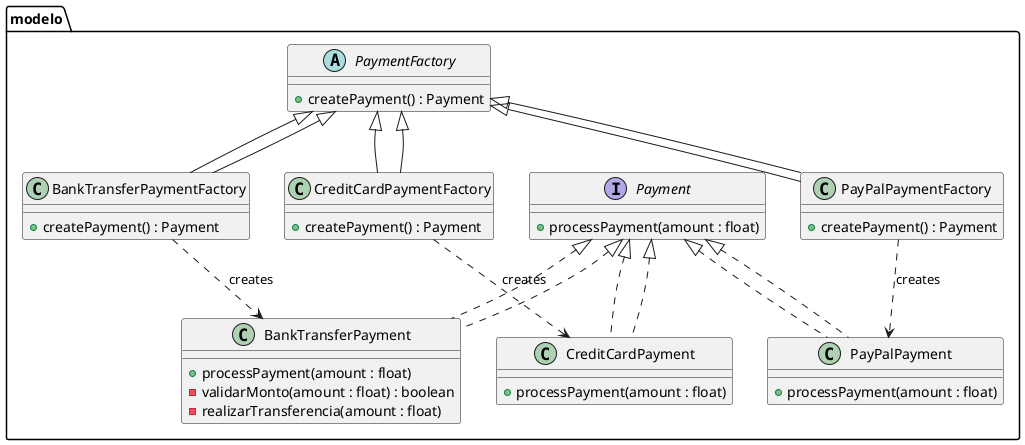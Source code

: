 @startuml FactoryMethod
package modelo {
    interface Payment {
        + processPayment(amount : float)
    }

    abstract class PaymentFactory {
        + createPayment() : Payment
    }

    class BankTransferPayment implements Payment {
        + processPayment(amount : float)
        - validarMonto(amount : float) : boolean
        - realizarTransferencia(amount : float)
    }

    class BankTransferPaymentFactory extends PaymentFactory {
        + createPayment() : Payment
    }

    class CreditCardPayment implements Payment {
        + processPayment(amount : float)
    }

    class CreditCardPaymentFactory extends PaymentFactory {
        + createPayment() : Payment
    }

    class PayPalPayment implements Payment {
        + processPayment(amount : float)
    }

    class PayPalPaymentFactory extends PaymentFactory {
        + createPayment() : Payment
    }
}

Payment <|.. BankTransferPayment
Payment <|.. CreditCardPayment
Payment <|.. PayPalPayment

PaymentFactory <|-- BankTransferPaymentFactory
PaymentFactory <|-- CreditCardPaymentFactory
PaymentFactory <|-- PayPalPaymentFactory

BankTransferPaymentFactory ..> BankTransferPayment : "creates"
CreditCardPaymentFactory ..> CreditCardPayment : "creates"
PayPalPaymentFactory ..> PayPalPayment : "creates"
@enduml

